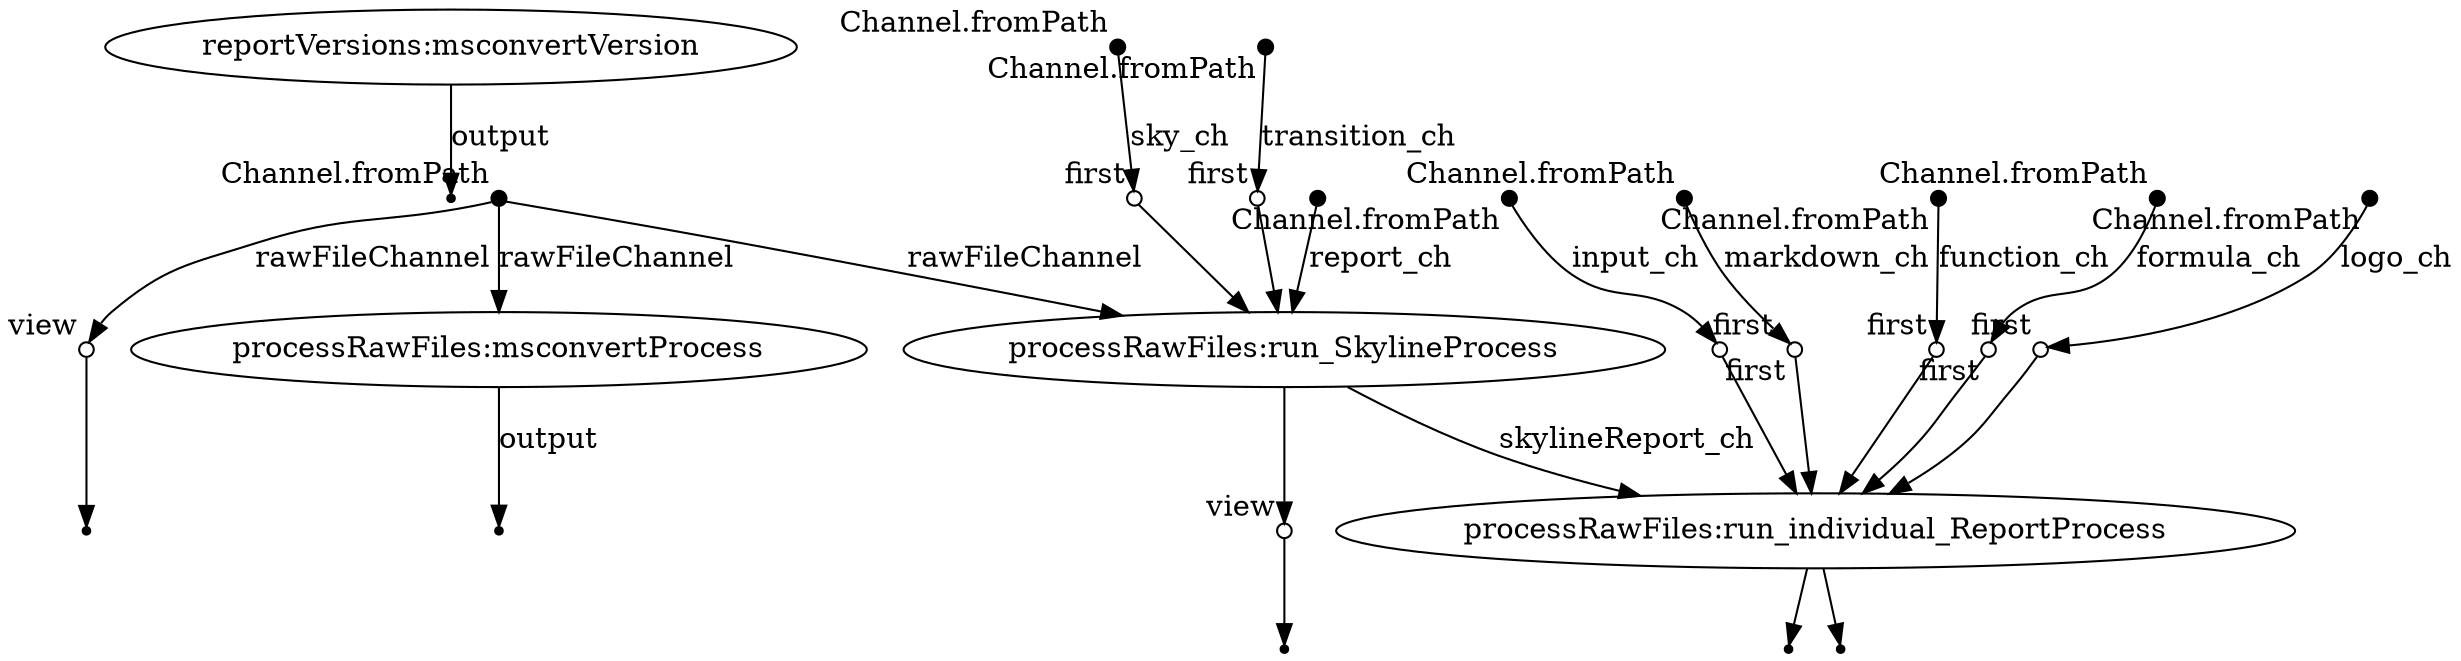 digraph "dag" {
v0 [label="reportVersions:msconvertVersion"];
v1 [shape=point];
v0 -> v1 [label="output"];

v2 [shape=point,label="",fixedsize=true,width=0.1,xlabel="Channel.fromPath"];
v3 [shape=circle,label="",fixedsize=true,width=0.1,xlabel="view"];
v2 -> v3 [label="rawFileChannel"];

v3 [shape=circle,label="",fixedsize=true,width=0.1,xlabel="view"];
v4 [shape=point];
v3 -> v4;

v2 [shape=point,label="",fixedsize=true,width=0.1,xlabel="Channel.fromPath"];
v5 [label="processRawFiles:msconvertProcess"];
v2 -> v5 [label="rawFileChannel"];

v5 [label="processRawFiles:msconvertProcess"];
v6 [shape=point];
v5 -> v6 [label="output"];

v7 [shape=point,label="",fixedsize=true,width=0.1,xlabel="Channel.fromPath"];
v9 [shape=circle,label="",fixedsize=true,width=0.1,xlabel="first"];
v7 -> v9 [label="sky_ch"];

v8 [shape=point,label="",fixedsize=true,width=0.1,xlabel="Channel.fromPath"];
v10 [shape=circle,label="",fixedsize=true,width=0.1,xlabel="first"];
v8 -> v10 [label="transition_ch"];

v9 [shape=circle,label="",fixedsize=true,width=0.1,xlabel="first"];
v12 [label="processRawFiles:run_SkylineProcess"];
v9 -> v12;

v10 [shape=circle,label="",fixedsize=true,width=0.1,xlabel="first"];
v12 [label="processRawFiles:run_SkylineProcess"];
v10 -> v12;

v2 [shape=point,label="",fixedsize=true,width=0.1,xlabel="Channel.fromPath"];
v12 [label="processRawFiles:run_SkylineProcess"];
v2 -> v12 [label="rawFileChannel"];

v11 [shape=point,label="",fixedsize=true,width=0.1];
v12 [label="processRawFiles:run_SkylineProcess"];
v11 -> v12 [label="report_ch"];

v12 [label="processRawFiles:run_SkylineProcess"];
v13 [shape=circle,label="",fixedsize=true,width=0.1,xlabel="view"];
v12 -> v13;

v13 [shape=circle,label="",fixedsize=true,width=0.1,xlabel="view"];
v14 [shape=point];
v13 -> v14;

v15 [shape=point,label="",fixedsize=true,width=0.1,xlabel="Channel.fromPath"];
v20 [shape=circle,label="",fixedsize=true,width=0.1,xlabel="first"];
v15 -> v20 [label="input_ch"];

v16 [shape=point,label="",fixedsize=true,width=0.1,xlabel="Channel.fromPath"];
v21 [shape=circle,label="",fixedsize=true,width=0.1,xlabel="first"];
v16 -> v21 [label="markdown_ch"];

v17 [shape=point,label="",fixedsize=true,width=0.1,xlabel="Channel.fromPath"];
v22 [shape=circle,label="",fixedsize=true,width=0.1,xlabel="first"];
v17 -> v22 [label="function_ch"];

v18 [shape=point,label="",fixedsize=true,width=0.1,xlabel="Channel.fromPath"];
v23 [shape=circle,label="",fixedsize=true,width=0.1,xlabel="first"];
v18 -> v23 [label="formula_ch"];

v19 [shape=point,label="",fixedsize=true,width=0.1,xlabel="Channel.fromPath"];
v24 [shape=circle,label="",fixedsize=true,width=0.1,xlabel="first"];
v19 -> v24 [label="logo_ch"];

v20 [shape=circle,label="",fixedsize=true,width=0.1,xlabel="first"];
v25 [label="processRawFiles:run_individual_ReportProcess"];
v20 -> v25;

v21 [shape=circle,label="",fixedsize=true,width=0.1,xlabel="first"];
v25 [label="processRawFiles:run_individual_ReportProcess"];
v21 -> v25;

v22 [shape=circle,label="",fixedsize=true,width=0.1,xlabel="first"];
v25 [label="processRawFiles:run_individual_ReportProcess"];
v22 -> v25;

v23 [shape=circle,label="",fixedsize=true,width=0.1,xlabel="first"];
v25 [label="processRawFiles:run_individual_ReportProcess"];
v23 -> v25;

v24 [shape=circle,label="",fixedsize=true,width=0.1,xlabel="first"];
v25 [label="processRawFiles:run_individual_ReportProcess"];
v24 -> v25;

v12 [label="processRawFiles:run_SkylineProcess"];
v25 [label="processRawFiles:run_individual_ReportProcess"];
v12 -> v25 [label="skylineReport_ch"];

v25 [label="processRawFiles:run_individual_ReportProcess"];
v27 [shape=point];
v25 -> v27;

v25 [label="processRawFiles:run_individual_ReportProcess"];
v26 [shape=point];
v25 -> v26;

}
